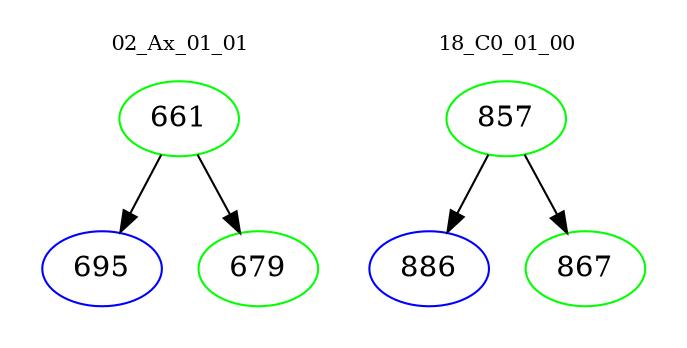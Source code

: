 digraph{
subgraph cluster_0 {
color = white
label = "02_Ax_01_01";
fontsize=10;
T0_661 [label="661", color="green"]
T0_661 -> T0_695 [color="black"]
T0_695 [label="695", color="blue"]
T0_661 -> T0_679 [color="black"]
T0_679 [label="679", color="green"]
}
subgraph cluster_1 {
color = white
label = "18_C0_01_00";
fontsize=10;
T1_857 [label="857", color="green"]
T1_857 -> T1_886 [color="black"]
T1_886 [label="886", color="blue"]
T1_857 -> T1_867 [color="black"]
T1_867 [label="867", color="green"]
}
}
